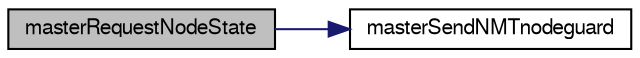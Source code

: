 digraph "masterRequestNodeState"
{
  edge [fontname="FreeSans",fontsize="10",labelfontname="FreeSans",labelfontsize="10"];
  node [fontname="FreeSans",fontsize="10",shape=record];
  rankdir="LR";
  Node1 [label="masterRequestNodeState",height=0.2,width=0.4,color="black", fillcolor="grey75", style="filled" fontcolor="black"];
  Node1 -> Node2 [color="midnightblue",fontsize="10",style="solid",fontname="FreeSans"];
  Node2 [label="masterSendNMTnodeguard",height=0.2,width=0.4,color="black", fillcolor="white", style="filled",URL="$group__nmtmaster.html#gaf63689baeabb15103c2b7afe8885c5c4",tooltip="Transmit a NodeGuard message on the network to the slave whose nodeId is node ID. ..."];
}
